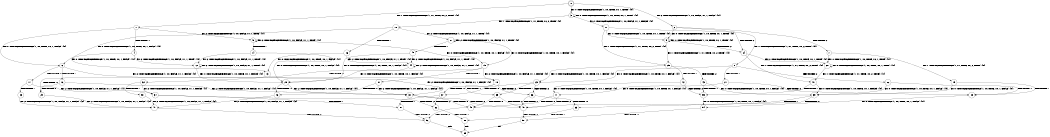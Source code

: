 digraph BCG {
size = "7, 10.5";
center = TRUE;
node [shape = circle];
0 [peripheries = 2];
0 -> 1 [label = "EX !1 !ATOMIC_EXCH_BRANCH (1, +1, TRUE, +0, 2, TRUE) !{0}"];
0 -> 2 [label = "EX !2 !ATOMIC_EXCH_BRANCH (1, +0, FALSE, +1, 1, FALSE) !{0}"];
0 -> 3 [label = "EX !0 !ATOMIC_EXCH_BRANCH (1, +0, TRUE, +0, 1, TRUE) !{0}"];
1 -> 4 [label = "TERMINATE !1"];
1 -> 5 [label = "EX !2 !ATOMIC_EXCH_BRANCH (1, +0, FALSE, +1, 1, TRUE) !{0}"];
1 -> 6 [label = "EX !0 !ATOMIC_EXCH_BRANCH (1, +0, TRUE, +0, 1, FALSE) !{0}"];
2 -> 7 [label = "TERMINATE !2"];
2 -> 8 [label = "EX !1 !ATOMIC_EXCH_BRANCH (1, +1, TRUE, +0, 2, TRUE) !{0}"];
2 -> 9 [label = "EX !0 !ATOMIC_EXCH_BRANCH (1, +0, TRUE, +0, 1, TRUE) !{0}"];
3 -> 10 [label = "EX !1 !ATOMIC_EXCH_BRANCH (1, +1, TRUE, +0, 2, TRUE) !{0}"];
3 -> 11 [label = "EX !2 !ATOMIC_EXCH_BRANCH (1, +0, FALSE, +1, 1, FALSE) !{0}"];
3 -> 3 [label = "EX !0 !ATOMIC_EXCH_BRANCH (1, +0, TRUE, +0, 1, TRUE) !{0}"];
4 -> 12 [label = "EX !2 !ATOMIC_EXCH_BRANCH (1, +0, FALSE, +1, 1, TRUE) !{0}"];
4 -> 13 [label = "EX !0 !ATOMIC_EXCH_BRANCH (1, +0, TRUE, +0, 1, FALSE) !{0}"];
5 -> 14 [label = "TERMINATE !1"];
5 -> 15 [label = "EX !0 !ATOMIC_EXCH_BRANCH (1, +0, TRUE, +0, 1, FALSE) !{0}"];
5 -> 5 [label = "EX !2 !ATOMIC_EXCH_BRANCH (1, +0, FALSE, +1, 1, TRUE) !{0}"];
6 -> 16 [label = "TERMINATE !1"];
6 -> 17 [label = "TERMINATE !0"];
6 -> 18 [label = "EX !2 !ATOMIC_EXCH_BRANCH (1, +0, FALSE, +1, 1, FALSE) !{0}"];
7 -> 19 [label = "EX !1 !ATOMIC_EXCH_BRANCH (1, +1, TRUE, +0, 2, TRUE) !{0}"];
7 -> 20 [label = "EX !0 !ATOMIC_EXCH_BRANCH (1, +0, TRUE, +0, 1, TRUE) !{0}"];
8 -> 21 [label = "TERMINATE !1"];
8 -> 22 [label = "TERMINATE !2"];
8 -> 23 [label = "EX !0 !ATOMIC_EXCH_BRANCH (1, +0, TRUE, +0, 1, FALSE) !{0}"];
9 -> 24 [label = "TERMINATE !2"];
9 -> 25 [label = "EX !1 !ATOMIC_EXCH_BRANCH (1, +1, TRUE, +0, 2, TRUE) !{0}"];
9 -> 9 [label = "EX !0 !ATOMIC_EXCH_BRANCH (1, +0, TRUE, +0, 1, TRUE) !{0}"];
10 -> 26 [label = "TERMINATE !1"];
10 -> 27 [label = "EX !2 !ATOMIC_EXCH_BRANCH (1, +0, FALSE, +1, 1, TRUE) !{0}"];
10 -> 6 [label = "EX !0 !ATOMIC_EXCH_BRANCH (1, +0, TRUE, +0, 1, FALSE) !{0}"];
11 -> 24 [label = "TERMINATE !2"];
11 -> 25 [label = "EX !1 !ATOMIC_EXCH_BRANCH (1, +1, TRUE, +0, 2, TRUE) !{0}"];
11 -> 9 [label = "EX !0 !ATOMIC_EXCH_BRANCH (1, +0, TRUE, +0, 1, TRUE) !{0}"];
12 -> 28 [label = "EX !0 !ATOMIC_EXCH_BRANCH (1, +0, TRUE, +0, 1, FALSE) !{0}"];
12 -> 12 [label = "EX !2 !ATOMIC_EXCH_BRANCH (1, +0, FALSE, +1, 1, TRUE) !{0}"];
13 -> 29 [label = "TERMINATE !0"];
13 -> 30 [label = "EX !2 !ATOMIC_EXCH_BRANCH (1, +0, FALSE, +1, 1, FALSE) !{0}"];
14 -> 28 [label = "EX !0 !ATOMIC_EXCH_BRANCH (1, +0, TRUE, +0, 1, FALSE) !{0}"];
14 -> 12 [label = "EX !2 !ATOMIC_EXCH_BRANCH (1, +0, FALSE, +1, 1, TRUE) !{0}"];
15 -> 31 [label = "TERMINATE !1"];
15 -> 32 [label = "TERMINATE !0"];
15 -> 18 [label = "EX !2 !ATOMIC_EXCH_BRANCH (1, +0, FALSE, +1, 1, FALSE) !{0}"];
16 -> 29 [label = "TERMINATE !0"];
16 -> 30 [label = "EX !2 !ATOMIC_EXCH_BRANCH (1, +0, FALSE, +1, 1, FALSE) !{0}"];
17 -> 33 [label = "TERMINATE !1"];
17 -> 34 [label = "EX !2 !ATOMIC_EXCH_BRANCH (1, +0, FALSE, +1, 1, FALSE) !{1}"];
18 -> 35 [label = "TERMINATE !1"];
18 -> 36 [label = "TERMINATE !2"];
18 -> 37 [label = "TERMINATE !0"];
19 -> 38 [label = "TERMINATE !1"];
19 -> 39 [label = "EX !0 !ATOMIC_EXCH_BRANCH (1, +0, TRUE, +0, 1, FALSE) !{0}"];
20 -> 40 [label = "EX !1 !ATOMIC_EXCH_BRANCH (1, +1, TRUE, +0, 2, TRUE) !{0}"];
20 -> 20 [label = "EX !0 !ATOMIC_EXCH_BRANCH (1, +0, TRUE, +0, 1, TRUE) !{0}"];
21 -> 38 [label = "TERMINATE !2"];
21 -> 41 [label = "EX !0 !ATOMIC_EXCH_BRANCH (1, +0, TRUE, +0, 1, FALSE) !{0}"];
22 -> 38 [label = "TERMINATE !1"];
22 -> 39 [label = "EX !0 !ATOMIC_EXCH_BRANCH (1, +0, TRUE, +0, 1, FALSE) !{0}"];
23 -> 35 [label = "TERMINATE !1"];
23 -> 36 [label = "TERMINATE !2"];
23 -> 37 [label = "TERMINATE !0"];
24 -> 40 [label = "EX !1 !ATOMIC_EXCH_BRANCH (1, +1, TRUE, +0, 2, TRUE) !{0}"];
24 -> 20 [label = "EX !0 !ATOMIC_EXCH_BRANCH (1, +0, TRUE, +0, 1, TRUE) !{0}"];
25 -> 42 [label = "TERMINATE !1"];
25 -> 43 [label = "TERMINATE !2"];
25 -> 23 [label = "EX !0 !ATOMIC_EXCH_BRANCH (1, +0, TRUE, +0, 1, FALSE) !{0}"];
26 -> 44 [label = "EX !2 !ATOMIC_EXCH_BRANCH (1, +0, FALSE, +1, 1, TRUE) !{0}"];
26 -> 13 [label = "EX !0 !ATOMIC_EXCH_BRANCH (1, +0, TRUE, +0, 1, FALSE) !{0}"];
27 -> 45 [label = "TERMINATE !1"];
27 -> 27 [label = "EX !2 !ATOMIC_EXCH_BRANCH (1, +0, FALSE, +1, 1, TRUE) !{0}"];
27 -> 15 [label = "EX !0 !ATOMIC_EXCH_BRANCH (1, +0, TRUE, +0, 1, FALSE) !{0}"];
28 -> 46 [label = "TERMINATE !0"];
28 -> 30 [label = "EX !2 !ATOMIC_EXCH_BRANCH (1, +0, FALSE, +1, 1, FALSE) !{0}"];
29 -> 47 [label = "EX !2 !ATOMIC_EXCH_BRANCH (1, +0, FALSE, +1, 1, FALSE) !{2}"];
30 -> 48 [label = "TERMINATE !2"];
30 -> 49 [label = "TERMINATE !0"];
31 -> 46 [label = "TERMINATE !0"];
31 -> 30 [label = "EX !2 !ATOMIC_EXCH_BRANCH (1, +0, FALSE, +1, 1, FALSE) !{0}"];
32 -> 50 [label = "TERMINATE !1"];
32 -> 34 [label = "EX !2 !ATOMIC_EXCH_BRANCH (1, +0, FALSE, +1, 1, FALSE) !{1}"];
33 -> 47 [label = "EX !2 !ATOMIC_EXCH_BRANCH (1, +0, FALSE, +1, 1, FALSE) !{2}"];
34 -> 51 [label = "TERMINATE !1"];
34 -> 52 [label = "TERMINATE !2"];
35 -> 48 [label = "TERMINATE !2"];
35 -> 49 [label = "TERMINATE !0"];
36 -> 48 [label = "TERMINATE !1"];
36 -> 53 [label = "TERMINATE !0"];
37 -> 51 [label = "TERMINATE !1"];
37 -> 52 [label = "TERMINATE !2"];
38 -> 54 [label = "EX !0 !ATOMIC_EXCH_BRANCH (1, +0, TRUE, +0, 1, FALSE) !{0}"];
39 -> 48 [label = "TERMINATE !1"];
39 -> 53 [label = "TERMINATE !0"];
40 -> 55 [label = "TERMINATE !1"];
40 -> 39 [label = "EX !0 !ATOMIC_EXCH_BRANCH (1, +0, TRUE, +0, 1, FALSE) !{0}"];
41 -> 48 [label = "TERMINATE !2"];
41 -> 49 [label = "TERMINATE !0"];
42 -> 55 [label = "TERMINATE !2"];
42 -> 41 [label = "EX !0 !ATOMIC_EXCH_BRANCH (1, +0, TRUE, +0, 1, FALSE) !{0}"];
43 -> 55 [label = "TERMINATE !1"];
43 -> 39 [label = "EX !0 !ATOMIC_EXCH_BRANCH (1, +0, TRUE, +0, 1, FALSE) !{0}"];
44 -> 44 [label = "EX !2 !ATOMIC_EXCH_BRANCH (1, +0, FALSE, +1, 1, TRUE) !{0}"];
44 -> 28 [label = "EX !0 !ATOMIC_EXCH_BRANCH (1, +0, TRUE, +0, 1, FALSE) !{0}"];
45 -> 44 [label = "EX !2 !ATOMIC_EXCH_BRANCH (1, +0, FALSE, +1, 1, TRUE) !{0}"];
45 -> 28 [label = "EX !0 !ATOMIC_EXCH_BRANCH (1, +0, TRUE, +0, 1, FALSE) !{0}"];
46 -> 47 [label = "EX !2 !ATOMIC_EXCH_BRANCH (1, +0, FALSE, +1, 1, FALSE) !{2}"];
47 -> 56 [label = "TERMINATE !2"];
48 -> 57 [label = "TERMINATE !0"];
49 -> 56 [label = "TERMINATE !2"];
50 -> 47 [label = "EX !2 !ATOMIC_EXCH_BRANCH (1, +0, FALSE, +1, 1, FALSE) !{2}"];
51 -> 56 [label = "TERMINATE !2"];
52 -> 58 [label = "TERMINATE !1"];
53 -> 58 [label = "TERMINATE !1"];
54 -> 57 [label = "TERMINATE !0"];
55 -> 54 [label = "EX !0 !ATOMIC_EXCH_BRANCH (1, +0, TRUE, +0, 1, FALSE) !{0}"];
56 -> 59 [label = "exit"];
57 -> 59 [label = "exit"];
58 -> 59 [label = "exit"];
}
